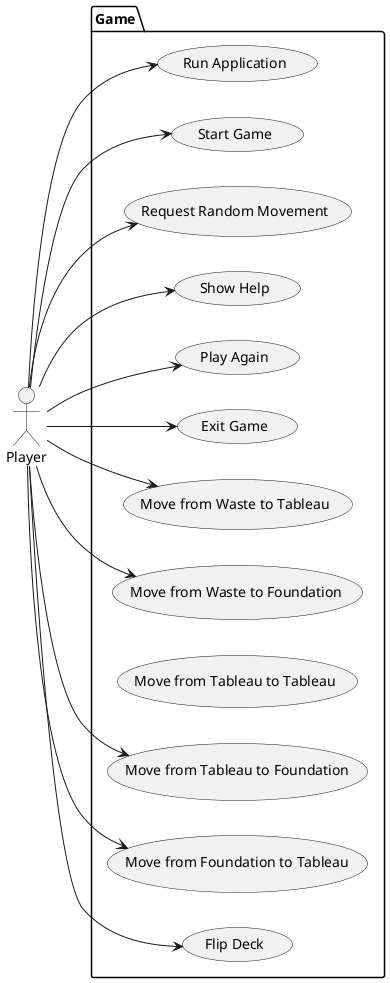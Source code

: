 @startuml UseCases
left to right direction
actor Player as p

package Game {
    usecase "Run Application" as UC0
    usecase "Start Game" as UC1
    usecase "Request Random Movement" as UC7
    usecase "Show Help" as UC8
    usecase "Play Again" as UC9
    usecase "Exit Game" as UC10
    usecase "Move from Waste to Tableau" as UC2
    usecase "Move from Waste to Foundation" as UC11
    usecase "Move from Tableau to Tableau" as UC3
    usecase "Move from Tableau to Foundation" as UC4
    usecase "Move from Foundation to Tableau" as UC12
    usecase "Flip Deck" as UC6    
}

p -> UC0
p--> UC1
p--> UC2
p--> UC4
p--> UC6
p--> UC7
p--> UC8
p--> UC9
p--> UC10
p--> UC11
p--> UC12

@enduml
